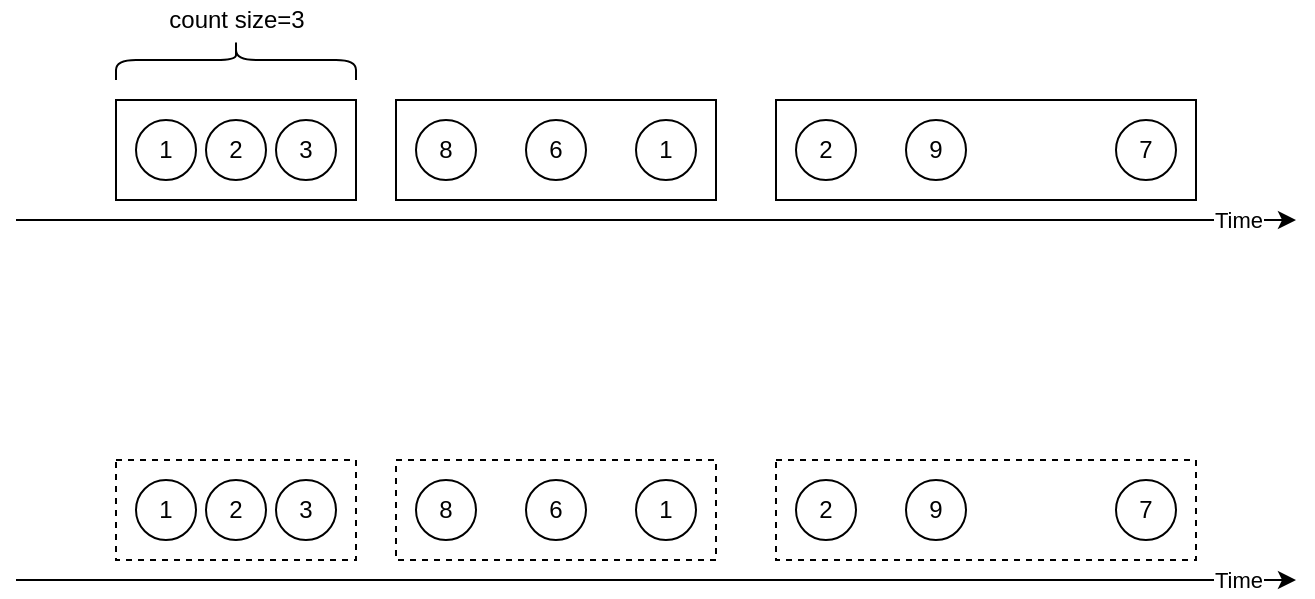 <mxfile version="13.4.9" type="github">
  <diagram id="mRK1zC10a4YXBNRhGLgW" name="Page-1">
    <mxGraphModel dx="872" dy="476" grid="1" gridSize="10" guides="1" tooltips="1" connect="1" arrows="1" fold="1" page="1" pageScale="1" pageWidth="827" pageHeight="1169" math="0" shadow="0">
      <root>
        <mxCell id="0" />
        <mxCell id="1" parent="0" />
        <mxCell id="Za427O05cXuheI7HC3TR-1" value="" style="endArrow=classic;html=1;" edge="1" parent="1">
          <mxGeometry relative="1" as="geometry">
            <mxPoint x="50" y="360" as="sourcePoint" />
            <mxPoint x="690" y="360" as="targetPoint" />
          </mxGeometry>
        </mxCell>
        <mxCell id="Za427O05cXuheI7HC3TR-31" value="Time" style="edgeLabel;html=1;align=center;verticalAlign=middle;resizable=0;points=[];" vertex="1" connectable="0" parent="Za427O05cXuheI7HC3TR-1">
          <mxGeometry x="0.823" y="-2" relative="1" as="geometry">
            <mxPoint x="27" y="-2" as="offset" />
          </mxGeometry>
        </mxCell>
        <mxCell id="Za427O05cXuheI7HC3TR-7" value="" style="rounded=0;whiteSpace=wrap;html=1;" vertex="1" parent="1">
          <mxGeometry x="100" y="300" width="120" height="50" as="geometry" />
        </mxCell>
        <mxCell id="Za427O05cXuheI7HC3TR-10" value="1" style="ellipse;whiteSpace=wrap;html=1;aspect=fixed;" vertex="1" parent="1">
          <mxGeometry x="110" y="310" width="30" height="30" as="geometry" />
        </mxCell>
        <mxCell id="Za427O05cXuheI7HC3TR-12" value="2" style="ellipse;whiteSpace=wrap;html=1;aspect=fixed;" vertex="1" parent="1">
          <mxGeometry x="145" y="310" width="30" height="30" as="geometry" />
        </mxCell>
        <mxCell id="Za427O05cXuheI7HC3TR-13" value="3" style="ellipse;whiteSpace=wrap;html=1;aspect=fixed;" vertex="1" parent="1">
          <mxGeometry x="180" y="310" width="30" height="30" as="geometry" />
        </mxCell>
        <mxCell id="Za427O05cXuheI7HC3TR-19" value="" style="rounded=0;whiteSpace=wrap;html=1;" vertex="1" parent="1">
          <mxGeometry x="240" y="300" width="160" height="50" as="geometry" />
        </mxCell>
        <mxCell id="Za427O05cXuheI7HC3TR-20" value="8" style="ellipse;whiteSpace=wrap;html=1;aspect=fixed;" vertex="1" parent="1">
          <mxGeometry x="250" y="310" width="30" height="30" as="geometry" />
        </mxCell>
        <mxCell id="Za427O05cXuheI7HC3TR-21" value="6" style="ellipse;whiteSpace=wrap;html=1;aspect=fixed;" vertex="1" parent="1">
          <mxGeometry x="305" y="310" width="30" height="30" as="geometry" />
        </mxCell>
        <mxCell id="Za427O05cXuheI7HC3TR-22" value="1" style="ellipse;whiteSpace=wrap;html=1;aspect=fixed;" vertex="1" parent="1">
          <mxGeometry x="360" y="310" width="30" height="30" as="geometry" />
        </mxCell>
        <mxCell id="Za427O05cXuheI7HC3TR-23" value="" style="shape=curlyBracket;whiteSpace=wrap;html=1;rounded=1;rotation=90;" vertex="1" parent="1">
          <mxGeometry x="150" y="220" width="20" height="120" as="geometry" />
        </mxCell>
        <mxCell id="Za427O05cXuheI7HC3TR-26" value="" style="rounded=0;whiteSpace=wrap;html=1;" vertex="1" parent="1">
          <mxGeometry x="430" y="300" width="210" height="50" as="geometry" />
        </mxCell>
        <mxCell id="Za427O05cXuheI7HC3TR-27" value="2" style="ellipse;whiteSpace=wrap;html=1;aspect=fixed;" vertex="1" parent="1">
          <mxGeometry x="440" y="310" width="30" height="30" as="geometry" />
        </mxCell>
        <mxCell id="Za427O05cXuheI7HC3TR-28" value="9" style="ellipse;whiteSpace=wrap;html=1;aspect=fixed;" vertex="1" parent="1">
          <mxGeometry x="495" y="310" width="30" height="30" as="geometry" />
        </mxCell>
        <mxCell id="Za427O05cXuheI7HC3TR-29" value="7" style="ellipse;whiteSpace=wrap;html=1;aspect=fixed;" vertex="1" parent="1">
          <mxGeometry x="600" y="310" width="30" height="30" as="geometry" />
        </mxCell>
        <mxCell id="Za427O05cXuheI7HC3TR-30" value="count size=3" style="text;html=1;align=center;verticalAlign=middle;resizable=0;points=[];autosize=1;" vertex="1" parent="1">
          <mxGeometry x="120" y="250" width="80" height="20" as="geometry" />
        </mxCell>
        <mxCell id="Za427O05cXuheI7HC3TR-32" value="" style="endArrow=classic;html=1;" edge="1" parent="1">
          <mxGeometry relative="1" as="geometry">
            <mxPoint x="50" y="540" as="sourcePoint" />
            <mxPoint x="690" y="540" as="targetPoint" />
          </mxGeometry>
        </mxCell>
        <mxCell id="Za427O05cXuheI7HC3TR-33" value="Time" style="edgeLabel;html=1;align=center;verticalAlign=middle;resizable=0;points=[];" vertex="1" connectable="0" parent="Za427O05cXuheI7HC3TR-32">
          <mxGeometry x="0.823" y="-2" relative="1" as="geometry">
            <mxPoint x="27" y="-2" as="offset" />
          </mxGeometry>
        </mxCell>
        <mxCell id="Za427O05cXuheI7HC3TR-34" value="" style="rounded=0;whiteSpace=wrap;html=1;dashed=1;" vertex="1" parent="1">
          <mxGeometry x="100" y="480" width="120" height="50" as="geometry" />
        </mxCell>
        <mxCell id="Za427O05cXuheI7HC3TR-35" value="1" style="ellipse;whiteSpace=wrap;html=1;aspect=fixed;" vertex="1" parent="1">
          <mxGeometry x="110" y="490" width="30" height="30" as="geometry" />
        </mxCell>
        <mxCell id="Za427O05cXuheI7HC3TR-36" value="2" style="ellipse;whiteSpace=wrap;html=1;aspect=fixed;" vertex="1" parent="1">
          <mxGeometry x="145" y="490" width="30" height="30" as="geometry" />
        </mxCell>
        <mxCell id="Za427O05cXuheI7HC3TR-37" value="3" style="ellipse;whiteSpace=wrap;html=1;aspect=fixed;" vertex="1" parent="1">
          <mxGeometry x="180" y="490" width="30" height="30" as="geometry" />
        </mxCell>
        <mxCell id="Za427O05cXuheI7HC3TR-38" value="" style="rounded=0;whiteSpace=wrap;html=1;dashed=1;" vertex="1" parent="1">
          <mxGeometry x="240" y="480" width="160" height="50" as="geometry" />
        </mxCell>
        <mxCell id="Za427O05cXuheI7HC3TR-39" value="8" style="ellipse;whiteSpace=wrap;html=1;aspect=fixed;" vertex="1" parent="1">
          <mxGeometry x="250" y="490" width="30" height="30" as="geometry" />
        </mxCell>
        <mxCell id="Za427O05cXuheI7HC3TR-40" value="6" style="ellipse;whiteSpace=wrap;html=1;aspect=fixed;" vertex="1" parent="1">
          <mxGeometry x="305" y="490" width="30" height="30" as="geometry" />
        </mxCell>
        <mxCell id="Za427O05cXuheI7HC3TR-41" value="1" style="ellipse;whiteSpace=wrap;html=1;aspect=fixed;" vertex="1" parent="1">
          <mxGeometry x="360" y="490" width="30" height="30" as="geometry" />
        </mxCell>
        <mxCell id="Za427O05cXuheI7HC3TR-43" value="" style="rounded=0;whiteSpace=wrap;html=1;dashed=1;" vertex="1" parent="1">
          <mxGeometry x="430" y="480" width="210" height="50" as="geometry" />
        </mxCell>
        <mxCell id="Za427O05cXuheI7HC3TR-44" value="2" style="ellipse;whiteSpace=wrap;html=1;aspect=fixed;" vertex="1" parent="1">
          <mxGeometry x="440" y="490" width="30" height="30" as="geometry" />
        </mxCell>
        <mxCell id="Za427O05cXuheI7HC3TR-45" value="9" style="ellipse;whiteSpace=wrap;html=1;aspect=fixed;" vertex="1" parent="1">
          <mxGeometry x="495" y="490" width="30" height="30" as="geometry" />
        </mxCell>
        <mxCell id="Za427O05cXuheI7HC3TR-46" value="7" style="ellipse;whiteSpace=wrap;html=1;aspect=fixed;" vertex="1" parent="1">
          <mxGeometry x="600" y="490" width="30" height="30" as="geometry" />
        </mxCell>
      </root>
    </mxGraphModel>
  </diagram>
</mxfile>
